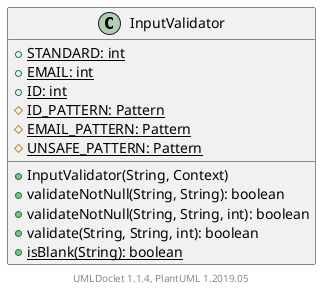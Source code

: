 @startuml

    class InputValidator [[InputValidator.html]] {
        {static} +STANDARD: int
        {static} +EMAIL: int
        {static} +ID: int
        {static} #ID_PATTERN: Pattern
        {static} #EMAIL_PATTERN: Pattern
        {static} #UNSAFE_PATTERN: Pattern
        +InputValidator(String, Context)
        +validateNotNull(String, String): boolean
        +validateNotNull(String, String, int): boolean
        +validate(String, String, int): boolean
        {static} +isBlank(String): boolean
    }


    center footer UMLDoclet 1.1.4, PlantUML 1.2019.05
@enduml
